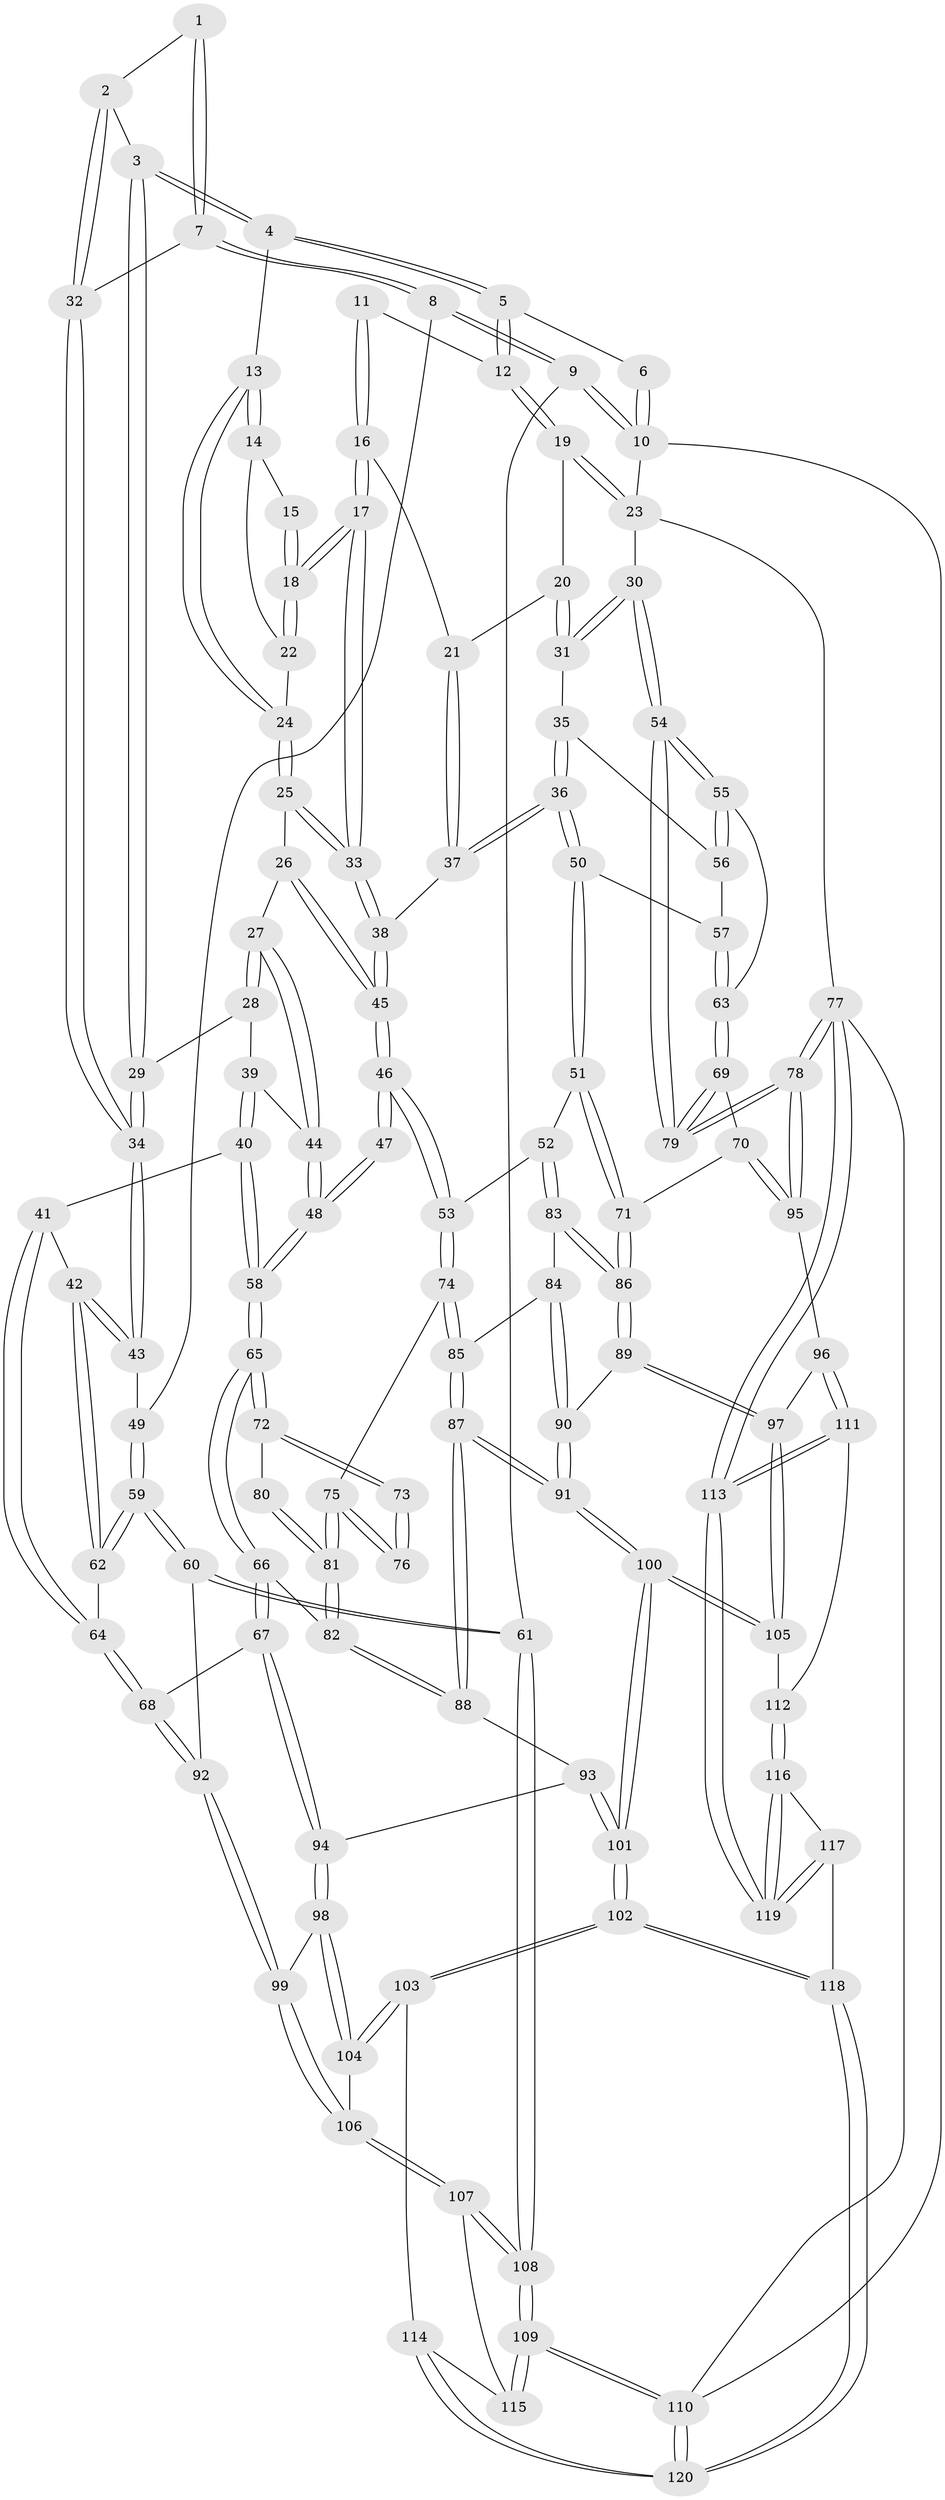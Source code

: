 // coarse degree distribution, {2: 0.013888888888888888, 3: 0.16666666666666666, 5: 0.3611111111111111, 4: 0.3333333333333333, 6: 0.125}
// Generated by graph-tools (version 1.1) at 2025/42/03/06/25 10:42:27]
// undirected, 120 vertices, 297 edges
graph export_dot {
graph [start="1"]
  node [color=gray90,style=filled];
  1 [pos="+0.030423310239174862+0"];
  2 [pos="+0.11526015775057986+0.08214126997755648"];
  3 [pos="+0.21406866881003367+0.05355807534561646"];
  4 [pos="+0.2852194819123104+0"];
  5 [pos="+0.2847263260968368+0"];
  6 [pos="+0+0"];
  7 [pos="+0+0.14368480665021577"];
  8 [pos="+0+0.1557815249120397"];
  9 [pos="+0+0.16811325704106106"];
  10 [pos="+0+0"];
  11 [pos="+0.6298887337049748+0"];
  12 [pos="+0.6526910814488623+0"];
  13 [pos="+0.36077926910777797+0"];
  14 [pos="+0.5140601736315382+0.038573879613799364"];
  15 [pos="+0.5371797822959631+0.02684001531066533"];
  16 [pos="+0.6489856470433004+0.11733047694419428"];
  17 [pos="+0.6014194958876485+0.14840546740155344"];
  18 [pos="+0.579692230350715+0.12752687878976254"];
  19 [pos="+0.975756898344206+0"];
  20 [pos="+0.7944516197948326+0.07610142633586485"];
  21 [pos="+0.6885895052078277+0.12712214367227948"];
  22 [pos="+0.5163657959185706+0.08445842913956404"];
  23 [pos="+1+0"];
  24 [pos="+0.41858233033676173+0.10001820195880329"];
  25 [pos="+0.42162546763403513+0.11582838794966827"];
  26 [pos="+0.4060791778128188+0.17973824404496722"];
  27 [pos="+0.3668859487302794+0.20390209323168926"];
  28 [pos="+0.24935499060415992+0.14070695361055388"];
  29 [pos="+0.2155826845620748+0.06533090321916929"];
  30 [pos="+1+0"];
  31 [pos="+0.8677605605265349+0.17973437346188553"];
  32 [pos="+0+0.14355785296387882"];
  33 [pos="+0.5807805768677378+0.18041286821916064"];
  34 [pos="+0.12533166819219835+0.23481142675770206"];
  35 [pos="+0.852922858316071+0.2481920084453094"];
  36 [pos="+0.8031312180217385+0.28721027203297794"];
  37 [pos="+0.7559610838721535+0.23512388775151838"];
  38 [pos="+0.5645469839598694+0.24425390669478753"];
  39 [pos="+0.2471316030958767+0.18034136291660327"];
  40 [pos="+0.21163447332713609+0.3087559830467719"];
  41 [pos="+0.18923128166236652+0.3148233222113545"];
  42 [pos="+0.1762286815030645+0.31363310681781625"];
  43 [pos="+0.1400050523348719+0.2924613393476384"];
  44 [pos="+0.3444407236941385+0.28664210616901536"];
  45 [pos="+0.5442198055821275+0.29558682006317494"];
  46 [pos="+0.5440823803012078+0.3068806930810746"];
  47 [pos="+0.49625435530865386+0.32396825858483924"];
  48 [pos="+0.34093547883987974+0.3347809947900453"];
  49 [pos="+0.078797089363425+0.30816663550055234"];
  50 [pos="+0.7995585807952309+0.2975203814578772"];
  51 [pos="+0.7501217213319834+0.3737528675421184"];
  52 [pos="+0.7061485638854487+0.38179929685741637"];
  53 [pos="+0.5947852425265704+0.36253414125506517"];
  54 [pos="+1+0.2722149853153411"];
  55 [pos="+1+0.2802649832112519"];
  56 [pos="+0.9612318359197392+0.2720826259625596"];
  57 [pos="+0.9237313450605236+0.37589173789208197"];
  58 [pos="+0.3323478109628582+0.3420064522992225"];
  59 [pos="+0+0.47422232636767386"];
  60 [pos="+0+0.498591863457787"];
  61 [pos="+0+0.4965322628264144"];
  62 [pos="+0.11180787586998608+0.42568020060736333"];
  63 [pos="+0.9323982525576864+0.3872914062193332"];
  64 [pos="+0.21535062320598475+0.497775436518488"];
  65 [pos="+0.3297867925748482+0.4327205638146539"];
  66 [pos="+0.32941173484053565+0.43351361806978184"];
  67 [pos="+0.2491859181760355+0.5325201683845556"];
  68 [pos="+0.23624565386296065+0.5288920331322805"];
  69 [pos="+0.9246102360996223+0.49894125892785085"];
  70 [pos="+0.8971969576214037+0.5139829091720399"];
  71 [pos="+0.8436434992760136+0.5020325061263752"];
  72 [pos="+0.3528374739764762+0.43651973809049943"];
  73 [pos="+0.4546685730561301+0.4136110960574376"];
  74 [pos="+0.5490828330145491+0.4843606270392051"];
  75 [pos="+0.45547918110943614+0.45705794146725615"];
  76 [pos="+0.452387881571242+0.45394895447700356"];
  77 [pos="+1+1"];
  78 [pos="+1+0.8919474393860622"];
  79 [pos="+1+0.46375303321684946"];
  80 [pos="+0.4147275173433086+0.4567475647727398"];
  81 [pos="+0.4341772019679397+0.5290876853495967"];
  82 [pos="+0.433379359479808+0.5421037638651061"];
  83 [pos="+0.6790811370195198+0.5060518470869869"];
  84 [pos="+0.6292709143255317+0.5392774047342652"];
  85 [pos="+0.5486389707488896+0.5024326860653494"];
  86 [pos="+0.7514105478070927+0.5984295793648122"];
  87 [pos="+0.5011628522670372+0.5778867580787308"];
  88 [pos="+0.4407333143160762+0.5638650165896762"];
  89 [pos="+0.7375451024377297+0.6308021239965502"];
  90 [pos="+0.6562825153465365+0.6294750085394649"];
  91 [pos="+0.5450659281068956+0.6905472695251416"];
  92 [pos="+0.047429585786675436+0.5929330100421129"];
  93 [pos="+0.36585644720771393+0.5937226132485158"];
  94 [pos="+0.2758757677082441+0.5785794581511156"];
  95 [pos="+0.9391196765403779+0.6984406959804844"];
  96 [pos="+0.8965290230693391+0.7104308078741189"];
  97 [pos="+0.7592068413005917+0.6726615017618883"];
  98 [pos="+0.2637340876514727+0.6444336354254556"];
  99 [pos="+0.0994399225379384+0.6994678355264222"];
  100 [pos="+0.5136384142496477+0.8049502648829899"];
  101 [pos="+0.4677636496816894+0.8573084881831752"];
  102 [pos="+0.4614271971072983+0.8679750974585068"];
  103 [pos="+0.28930695924922367+0.7458673759689067"];
  104 [pos="+0.28526818369172063+0.7381746799893255"];
  105 [pos="+0.7168254504255738+0.7849479556551842"];
  106 [pos="+0.10089087416667505+0.7222301410682241"];
  107 [pos="+0.09615680643136165+0.7463486836518013"];
  108 [pos="+0+0.7169003109345463"];
  109 [pos="+0+0.872500761277608"];
  110 [pos="+0+1"];
  111 [pos="+0.8123620537547739+0.8409827895565238"];
  112 [pos="+0.7577117346467719+0.8264358974812666"];
  113 [pos="+1+1"];
  114 [pos="+0.11918606299342349+0.8520046337058147"];
  115 [pos="+0.09964065903655071+0.8300189944098452"];
  116 [pos="+0.7263964572981394+0.884990271377585"];
  117 [pos="+0.49240366083843795+1"];
  118 [pos="+0.44651502040762525+1"];
  119 [pos="+1+1"];
  120 [pos="+0.2243656689760525+1"];
  1 -- 2;
  1 -- 7;
  1 -- 7;
  2 -- 3;
  2 -- 32;
  2 -- 32;
  3 -- 4;
  3 -- 4;
  3 -- 29;
  3 -- 29;
  4 -- 5;
  4 -- 5;
  4 -- 13;
  5 -- 6;
  5 -- 12;
  5 -- 12;
  6 -- 10;
  6 -- 10;
  7 -- 8;
  7 -- 8;
  7 -- 32;
  8 -- 9;
  8 -- 9;
  8 -- 49;
  9 -- 10;
  9 -- 10;
  9 -- 61;
  10 -- 23;
  10 -- 110;
  11 -- 12;
  11 -- 16;
  11 -- 16;
  12 -- 19;
  12 -- 19;
  13 -- 14;
  13 -- 14;
  13 -- 24;
  13 -- 24;
  14 -- 15;
  14 -- 22;
  15 -- 18;
  15 -- 18;
  16 -- 17;
  16 -- 17;
  16 -- 21;
  17 -- 18;
  17 -- 18;
  17 -- 33;
  17 -- 33;
  18 -- 22;
  18 -- 22;
  19 -- 20;
  19 -- 23;
  19 -- 23;
  20 -- 21;
  20 -- 31;
  20 -- 31;
  21 -- 37;
  21 -- 37;
  22 -- 24;
  23 -- 30;
  23 -- 77;
  24 -- 25;
  24 -- 25;
  25 -- 26;
  25 -- 33;
  25 -- 33;
  26 -- 27;
  26 -- 45;
  26 -- 45;
  27 -- 28;
  27 -- 28;
  27 -- 44;
  27 -- 44;
  28 -- 29;
  28 -- 39;
  29 -- 34;
  29 -- 34;
  30 -- 31;
  30 -- 31;
  30 -- 54;
  30 -- 54;
  31 -- 35;
  32 -- 34;
  32 -- 34;
  33 -- 38;
  33 -- 38;
  34 -- 43;
  34 -- 43;
  35 -- 36;
  35 -- 36;
  35 -- 56;
  36 -- 37;
  36 -- 37;
  36 -- 50;
  36 -- 50;
  37 -- 38;
  38 -- 45;
  38 -- 45;
  39 -- 40;
  39 -- 40;
  39 -- 44;
  40 -- 41;
  40 -- 58;
  40 -- 58;
  41 -- 42;
  41 -- 64;
  41 -- 64;
  42 -- 43;
  42 -- 43;
  42 -- 62;
  42 -- 62;
  43 -- 49;
  44 -- 48;
  44 -- 48;
  45 -- 46;
  45 -- 46;
  46 -- 47;
  46 -- 47;
  46 -- 53;
  46 -- 53;
  47 -- 48;
  47 -- 48;
  48 -- 58;
  48 -- 58;
  49 -- 59;
  49 -- 59;
  50 -- 51;
  50 -- 51;
  50 -- 57;
  51 -- 52;
  51 -- 71;
  51 -- 71;
  52 -- 53;
  52 -- 83;
  52 -- 83;
  53 -- 74;
  53 -- 74;
  54 -- 55;
  54 -- 55;
  54 -- 79;
  54 -- 79;
  55 -- 56;
  55 -- 56;
  55 -- 63;
  56 -- 57;
  57 -- 63;
  57 -- 63;
  58 -- 65;
  58 -- 65;
  59 -- 60;
  59 -- 60;
  59 -- 62;
  59 -- 62;
  60 -- 61;
  60 -- 61;
  60 -- 92;
  61 -- 108;
  61 -- 108;
  62 -- 64;
  63 -- 69;
  63 -- 69;
  64 -- 68;
  64 -- 68;
  65 -- 66;
  65 -- 66;
  65 -- 72;
  65 -- 72;
  66 -- 67;
  66 -- 67;
  66 -- 82;
  67 -- 68;
  67 -- 94;
  67 -- 94;
  68 -- 92;
  68 -- 92;
  69 -- 70;
  69 -- 79;
  69 -- 79;
  70 -- 71;
  70 -- 95;
  70 -- 95;
  71 -- 86;
  71 -- 86;
  72 -- 73;
  72 -- 73;
  72 -- 80;
  73 -- 76;
  73 -- 76;
  74 -- 75;
  74 -- 85;
  74 -- 85;
  75 -- 76;
  75 -- 76;
  75 -- 81;
  75 -- 81;
  77 -- 78;
  77 -- 78;
  77 -- 113;
  77 -- 113;
  77 -- 110;
  78 -- 79;
  78 -- 79;
  78 -- 95;
  78 -- 95;
  80 -- 81;
  80 -- 81;
  81 -- 82;
  81 -- 82;
  82 -- 88;
  82 -- 88;
  83 -- 84;
  83 -- 86;
  83 -- 86;
  84 -- 85;
  84 -- 90;
  84 -- 90;
  85 -- 87;
  85 -- 87;
  86 -- 89;
  86 -- 89;
  87 -- 88;
  87 -- 88;
  87 -- 91;
  87 -- 91;
  88 -- 93;
  89 -- 90;
  89 -- 97;
  89 -- 97;
  90 -- 91;
  90 -- 91;
  91 -- 100;
  91 -- 100;
  92 -- 99;
  92 -- 99;
  93 -- 94;
  93 -- 101;
  93 -- 101;
  94 -- 98;
  94 -- 98;
  95 -- 96;
  96 -- 97;
  96 -- 111;
  96 -- 111;
  97 -- 105;
  97 -- 105;
  98 -- 99;
  98 -- 104;
  98 -- 104;
  99 -- 106;
  99 -- 106;
  100 -- 101;
  100 -- 101;
  100 -- 105;
  100 -- 105;
  101 -- 102;
  101 -- 102;
  102 -- 103;
  102 -- 103;
  102 -- 118;
  102 -- 118;
  103 -- 104;
  103 -- 104;
  103 -- 114;
  104 -- 106;
  105 -- 112;
  106 -- 107;
  106 -- 107;
  107 -- 108;
  107 -- 108;
  107 -- 115;
  108 -- 109;
  108 -- 109;
  109 -- 110;
  109 -- 110;
  109 -- 115;
  109 -- 115;
  110 -- 120;
  110 -- 120;
  111 -- 112;
  111 -- 113;
  111 -- 113;
  112 -- 116;
  112 -- 116;
  113 -- 119;
  113 -- 119;
  114 -- 115;
  114 -- 120;
  114 -- 120;
  116 -- 117;
  116 -- 119;
  116 -- 119;
  117 -- 118;
  117 -- 119;
  117 -- 119;
  118 -- 120;
  118 -- 120;
}
